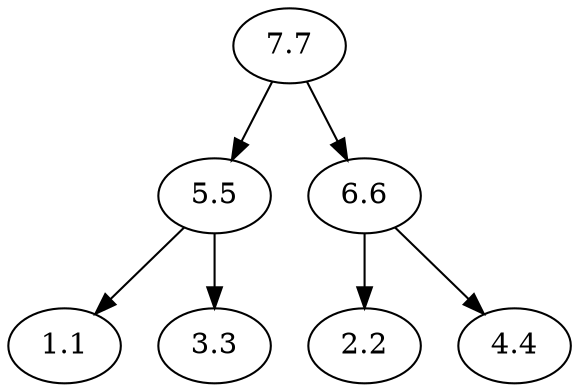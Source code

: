 digraph G {
    7.7 -> 5.5;
    7.7 -> 6.6;
    5.5 -> 1.1;
    5.5 -> 3.3;
    6.6 -> 2.2;
    6.6 -> 4.4;
}


